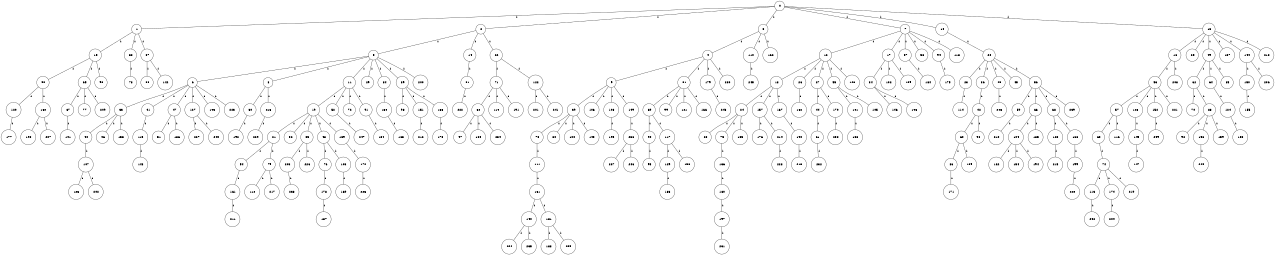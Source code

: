 graph G {
size="8.5,11;"
ratio = "expand;"
fixedsize="true;"
overlap="scale;"
node[shape=circle,width=.12,hight=.12,fontsize=12]
edge[fontsize=12]

0[label=" 0" color=black, pos="0.69928461,0.17024324!"];
1[label=" 1" color=black, pos="0.76771206,2.4882565!"];
2[label=" 2" color=black, pos="2.0873524,1.5433208!"];
3[label=" 3" color=black, pos="0.81956732,2.1156825!"];
4[label=" 4" color=black, pos="1.1803796,0.12326053!"];
5[label=" 5" color=black, pos="1.3473075,2.3804404!"];
6[label=" 6" color=black, pos="0.5356312,2.0639175!"];
7[label=" 7" color=black, pos="0.30121921,1.7942142!"];
8[label=" 8" color=black, pos="0.93136051,0.7509138!"];
9[label=" 9" color=black, pos="1.3868038,2.0938436!"];
10[label=" 10" color=black, pos="2.0261973,1.0468428!"];
11[label=" 11" color=black, pos="2.8824171,0.97765101!"];
12[label=" 12" color=black, pos="2.6950476,1.2818938!"];
13[label=" 13" color=black, pos="1.8189334,2.1738404!"];
14[label=" 14" color=black, pos="1.1351943,1.3401734!"];
15[label=" 15" color=black, pos="1.8051603,2.4369173!"];
16[label=" 16" color=black, pos="0.098845022,0.43559336!"];
17[label=" 17" color=black, pos="0.42700134,0.95980501!"];
18[label=" 18" color=black, pos="2.1666014,1.2989632!"];
19[label=" 19" color=black, pos="2.1691731,2.1118152!"];
20[label=" 20" color=black, pos="1.3775258,2.9065757!"];
21[label=" 21" color=black, pos="1.0560431,2.5510237!"];
22[label=" 22" color=black, pos="1.3181739,2.6276508!"];
23[label=" 23" color=black, pos="2.0255847,2.859855!"];
24[label=" 24" color=black, pos="0.25239918,0.61007857!"];
25[label=" 25" color=black, pos="0.82488531,1.1325991!"];
26[label=" 26" color=black, pos="2.5765314,0.040505174!"];
27[label=" 27" color=black, pos="1.7081766,0.60992508!"];
28[label=" 28" color=black, pos="1.5460293,0.28216147!"];
29[label=" 29" color=black, pos="1.5969168,2.7933098!"];
30[label=" 30" color=black, pos="1.7243824,0.038424926!"];
31[label=" 31" color=black, pos="0.48552869,2.8743969!"];
32[label=" 32" color=black, pos="2.1937283,0.41732838!"];
33[label=" 33" color=black, pos="0.054358993,2.0101003!"];
34[label=" 34" color=black, pos="2.9814898,1.3765948!"];
35[label=" 35" color=black, pos="1.2029258,2.7753687!"];
36[label=" 36" color=black, pos="1.5030206,1.3510275!"];
37[label=" 37" color=black, pos="1.8907154,0.015028191!"];
38[label=" 38" color=black, pos="0.5652978,1.3650649!"];
39[label=" 39" color=black, pos="1.951733,0.78875435!"];
40[label=" 40" color=black, pos="2.7239371,1.1640749!"];
41[label=" 41" color=black, pos="2.7560102,2.4091865!"];
42[label=" 42" color=black, pos="0.22478062,1.4271665!"];
43[label=" 43" color=black, pos="0.77230119,1.1766615!"];
44[label=" 44" color=black, pos="2.2600654,2.3752593!"];
45[label=" 45" color=black, pos="1.6720261,1.7658786!"];
46[label=" 46" color=black, pos="2.4437406,1.2881504!"];
47[label=" 47" color=black, pos="0.37040515,0.54093495!"];
48[label=" 48" color=black, pos="2.2829875,0.87263842!"];
49[label=" 49" color=black, pos="1.879185,1.7764978!"];
50[label=" 50" color=black, pos="2.0676062,2.531672!"];
51[label=" 51" color=black, pos="1.4061995,2.1152293!"];
52[label=" 52" color=black, pos="1.2360225,2.8170457!"];
53[label=" 53" color=black, pos="2.8807761,0.14537254!"];
54[label=" 54" color=black, pos="0.71386769,1.7199903!"];
55[label=" 55" color=black, pos="0.51042775,1.1786151!"];
56[label=" 56" color=black, pos="0.96593509,2.832413!"];
57[label=" 57" color=black, pos="2.3330785,1.9490857!"];
58[label=" 58" color=black, pos="0.81257506,0.24059212!"];
59[label=" 59" color=black, pos="0.18909128,2.8850394!"];
60[label=" 60" color=black, pos="1.8463099,2.3331623!"];
61[label=" 61" color=black, pos="1.2850094,1.0516027!"];
62[label=" 62" color=black, pos="1.9120578,0.083149917!"];
63[label=" 63" color=black, pos="1.0325182,2.2159008!"];
64[label=" 64" color=black, pos="2.3130186,0.8435734!"];
65[label=" 65" color=black, pos="0.65722458,1.0467818!"];
66[label=" 66" color=black, pos="1.2734169,2.6885742!"];
67[label=" 67" color=black, pos="1.6431953,1.8876219!"];
68[label=" 68" color=black, pos="1.2756988,0.21659119!"];
69[label=" 69" color=black, pos="2.6993191,2.5595852!"];
70[label=" 70" color=black, pos="2.0397868,1.0338625!"];
71[label=" 71" color=black, pos="0.9045002,2.0707583!"];
72[label=" 72" color=black, pos="1.2980772,0.86361585!"];
73[label=" 73" color=black, pos="0.70699085,2.4251014!"];
74[label=" 74" color=black, pos="2.1977715,1.4429159!"];
75[label=" 75" color=black, pos="1.6872892,2.3304719!"];
76[label=" 76" color=black, pos="1.551322,0.52369617!"];
77[label=" 77" color=black, pos="0.81525696,2.8620181!"];
78[label=" 78" color=black, pos="2.7260166,0.92734879!"];
79[label=" 79" color=black, pos="2.1456439,2.8480356!"];
80[label=" 80" color=black, pos="0.91243885,0.39902288!"];
81[label=" 81" color=black, pos="1.622049,1.5998374!"];
82[label=" 82" color=black, pos="0.93779988,2.6607872!"];
83[label=" 83" color=black, pos="0.37329112,0.58807713!"];
84[label=" 84" color=black, pos="0.53832225,1.1752542!"];
85[label=" 85" color=black, pos="1.1950547,2.208623!"];
86[label=" 86" color=black, pos="2.9331529,2.551588!"];
87[label=" 87" color=black, pos="1.1340789,0.52251796!"];
88[label=" 88" color=black, pos="0.11127499,1.6659474!"];
89[label=" 89" color=black, pos="1.7456651,0.55314446!"];
90[label=" 90" color=black, pos="1.3085382,2.3085541!"];
91[label=" 91" color=black, pos="0.2051908,1.6064425!"];
92[label=" 92" color=black, pos="2.0084045,2.0970923!"];
93[label=" 93" color=black, pos="1.818969,2.1245305!"];
94[label=" 94" color=black, pos="0.44168701,1.8309187!"];
95[label=" 95" color=black, pos="2.0757422,2.6222836!"];
96[label=" 96" color=black, pos="2.2749775,0.92034115!"];
97[label=" 97" color=black, pos="1.5540159,1.7041076!"];
98[label=" 98" color=black, pos="2.6874173,1.5443835!"];
99[label=" 99" color=black, pos="2.909293,2.6361211!"];
100[label=" 100" color=black, pos="1.9325227,0.12115675!"];
101[label=" 101" color=black, pos="2.0389286,1.5036136!"];
102[label=" 102" color=black, pos="0.92180585,2.0563815!"];
103[label=" 103" color=black, pos="1.6879691,2.1845652!"];
104[label=" 104" color=black, pos="0.96689623,1.9835893!"];
105[label=" 105" color=black, pos="1.5783919,1.3834663!"];
106[label=" 106" color=black, pos="1.7003586,1.1584173!"];
107[label=" 107" color=black, pos="1.0786758,1.5273491!"];
108[label=" 108" color=black, pos="1.5277518,0.76269013!"];
109[label=" 109" color=black, pos="0.89419313,1.0472961!"];
110[label=" 110" color=black, pos="0.60083609,1.813547!"];
111[label=" 111" color=black, pos="1.7823428,0.25175176!"];
112[label=" 112" color=black, pos="2.1030185,1.2701512!"];
113[label=" 113" color=black, pos="0.92303789,1.9472197!"];
114[label=" 114" color=black, pos="1.5814673,2.2330481!"];
115[label=" 115" color=black, pos="2.9001754,0.67134146!"];
116[label=" 116" color=black, pos="0.40890304,0.99460765!"];
117[label=" 117" color=black, pos="2.7003353,1.1190952!"];
118[label=" 118" color=black, pos="1.1455813,1.5899766!"];
119[label=" 119" color=black, pos="1.9307543,2.677163!"];
120[label=" 120" color=black, pos="0.077069336,2.7151833!"];
121[label=" 121" color=black, pos="1.6009316,2.6235037!"];
122[label=" 122" color=black, pos="1.76804,0.84254195!"];
123[label=" 123" color=black, pos="0.61694904,1.0961427!"];
124[label=" 124" color=black, pos="1.947915,1.3289483!"];
125[label=" 125" color=black, pos="1.132654,2.9494217!"];
126[label=" 126" color=black, pos="0.38068556,2.2061594!"];
127[label=" 127" color=black, pos="2.3811266,0.34521277!"];
128[label=" 128" color=black, pos="0.83063657,2.4583032!"];
129[label=" 129" color=black, pos="0.72279915,2.6139671!"];
130[label=" 130" color=black, pos="1.9383588,2.1590547!"];
131[label=" 131" color=black, pos="0.97039249,2.5811599!"];
132[label=" 132" color=black, pos="2.3459477,1.5665578!"];
133[label=" 133" color=black, pos="2.3581516,1.7568371!"];
134[label=" 134" color=black, pos="2.0553779,2.050277!"];
135[label=" 135" color=black, pos="0.84631883,0.8947005!"];
136[label=" 136" color=black, pos="2.4558859,0.1085236!"];
137[label=" 137" color=black, pos="0.43481066,2.6695243!"];
138[label=" 138" color=black, pos="0.17899982,2.9284773!"];
139[label=" 139" color=black, pos="0.083776293,2.0676998!"];
140[label=" 140" color=black, pos="1.4197454,1.9083257!"];
141[label=" 141" color=black, pos="2.1502372,1.5167341!"];
142[label=" 142" color=black, pos="2.6281592,0.64211957!"];
143[label=" 143" color=black, pos="0.96250091,1.1514334!"];
144[label=" 144" color=black, pos="2.8898238,2.5970719!"];
145[label=" 145" color=black, pos="2.9824478,0.69780388!"];
146[label=" 146" color=black, pos="1.0951751,2.3108399!"];
147[label=" 147" color=black, pos="1.1359184,2.6086754!"];
148[label=" 148" color=black, pos="0.01279731,1.3335607!"];
149[label=" 149" color=black, pos="2.1821639,2.3686495!"];
150[label=" 150" color=black, pos="0.41730586,0.28480114!"];
151[label=" 151" color=black, pos="2.5475892,0.79819359!"];
152[label=" 152" color=black, pos="1.6961916,2.7620474!"];
153[label=" 153" color=black, pos="0.66186164,1.840087!"];
154[label=" 154" color=black, pos="2.0861324,2.9359881!"];
155[label=" 155" color=black, pos="2.5294665,1.7777145!"];
156[label=" 156" color=black, pos="1.0616646,0.70529834!"];
157[label=" 157" color=black, pos="0.96156997,0.054151582!"];
158[label=" 158" color=black, pos="1.084717,1.7586826!"];
159[label=" 159" color=black, pos="1.7751873,0.069719124!"];
160[label=" 160" color=black, pos="2.9521417,1.1500183!"];
161[label=" 161" color=black, pos="2.2916178,0.37104005!"];
162[label=" 162" color=black, pos="1.1410321,2.599801!"];
163[label=" 163" color=black, pos="1.8516917,1.2127625!"];
164[label=" 164" color=black, pos="1.4887908,0.15718477!"];
165[label=" 165" color=black, pos="0.99200869,2.8292366!"];
166[label=" 166" color=black, pos="0.55028908,0.70903185!"];
167[label=" 167" color=black, pos="0.14479536,2.7968553!"];
168[label=" 168" color=black, pos="0.61051749,1.7109403!"];
169[label=" 169" color=black, pos="1.9369788,0.27988548!"];
170[label=" 170" color=black, pos="1.3890086,1.7485095!"];
171[label=" 171" color=black, pos="1.257202,0.15405653!"];
172[label=" 172" color=black, pos="2.8793328,2.1963536!"];
173[label=" 173" color=black, pos="0.52257766,0.94806715!"];
174[label=" 174" color=black, pos="0.61350931,2.3983431!"];
175[label=" 175" color=black, pos="2.43585,0.85524169!"];
176[label=" 176" color=black, pos="0.14207191,2.9485027!"];
177[label=" 177" color=black, pos="1.6481624,2.1570615!"];
178[label=" 178" color=black, pos="2.1080747,0.27787119!"];
179[label=" 179" color=black, pos="0.86684298,0.11126957!"];
180[label=" 180" color=black, pos="0.74316902,1.6175172!"];
181[label=" 181" color=black, pos="1.3332133,1.3386134!"];
182[label=" 182" color=black, pos="1.2226834,1.7050273!"];
183[label=" 183" color=black, pos="1.9321549,2.7049008!"];
184[label=" 184" color=black, pos="0.12645096,2.1532775!"];
185[label=" 185" color=black, pos="0.88179174,1.8117843!"];
186[label=" 186" color=black, pos="0.21591006,1.3551432!"];
187[label=" 187" color=black, pos="1.5215832,1.8289288!"];
188[label=" 188" color=black, pos="0.7740359,2.5304989!"];
189[label=" 189" color=black, pos="0.012030376,2.0539718!"];
190[label=" 190" color=black, pos="0.60606887,1.8932471!"];
191[label=" 191" color=black, pos="2.319268,2.6124506!"];
192[label=" 192" color=black, pos="1.2515514,2.2203323!"];
193[label=" 193" color=black, pos="2.0760671,1.1232096!"];
194[label=" 194" color=black, pos="0.12177211,2.3747302!"];
195[label=" 195" color=black, pos="1.9447656,0.90810758!"];
196[label=" 196" color=black, pos="1.650105,1.8260506!"];
197[label=" 197" color=black, pos="1.3077189,0.89684913!"];
198[label=" 198" color=black, pos="1.6390214,2.4520115!"];
199[label=" 199" color=black, pos="1.3882441,1.4040083!"];
200[label=" 200" color=black, pos="2.8301902,2.7731387!"];
201[label=" 201" color=black, pos="1.6564572,0.19823444!"];
202[label=" 202" color=black, pos="0.37470109,2.4215847!"];
203[label=" 203" color=black, pos="2.7766236,2.0382681!"];
204[label=" 204" color=black, pos="1.7682988,2.088864!"];
205[label=" 205" color=black, pos="2.7443411,1.9898054!"];
206[label=" 206" color=black, pos="2.7758094,1.341652!"];
207[label=" 207" color=black, pos="0.50627896,1.803849!"];
208[label=" 208" color=black, pos="1.370001,2.2427264!"];
209[label=" 209" color=black, pos="0.473336,0.80468756!"];
210[label=" 210" color=black, pos="1.0139255,0.16750373!"];
211[label=" 211" color=black, pos="2.5559645,2.2172777!"];
212[label=" 212" color=black, pos="2.0700906,1.4002809!"];
213[label=" 213" color=black, pos="1.2918549,1.1977943!"];
214[label=" 214" color=black, pos="1.8319032,2.2317177!"];
215[label=" 215" color=black, pos="0.28510661,0.67465127!"];
216[label=" 216" color=black, pos="2.6125544,2.6815658!"];
217[label=" 217" color=black, pos="0.35833848,1.9339275!"];
218[label=" 218" color=black, pos="2.7125256,0.16281304!"];
219[label=" 219" color=black, pos="0.30720309,2.5927534!"];
220[label=" 220" color=black, pos="1.6862325,1.1917254!"];
221[label=" 221" color=black, pos="2.3831206,2.0457517!"];
222[label=" 222" color=black, pos="0.92896595,1.553206!"];
223[label=" 223" color=black, pos="0.3130362,1.8691801!"];
224[label=" 224" color=black, pos="0.14523493,0.011481075!"];
225[label=" 225" color=black, pos="2.0369993,0.87583735!"];
226[label=" 226" color=black, pos="0.046839858,0.018014982!"];
227[label=" 227" color=black, pos="0.41874117,1.7313366!"];
228[label=" 228" color=black, pos="0.60380272,0.083061175!"];
229[label=" 229" color=black, pos="1.3125817,2.2019472!"];
230[label=" 230" color=black, pos="2.4062824,2.4556202!"];
231[label=" 231" color=black, pos="0.98301048,1.6449092!"];
232[label=" 232" color=black, pos="1.8755462,2.6318188!"];
233[label=" 233" color=black, pos="2.6017989,0.66207037!"];
234[label=" 234" color=black, pos="1.5463066,2.0026817!"];
235[label=" 235" color=black, pos="0.29085374,2.0700214!"];
236[label=" 236" color=black, pos="2.6570803,2.8815798!"];
237[label=" 237" color=black, pos="1.2818955,2.2112095!"];
238[label=" 238" color=black, pos="2.8386802,2.4074964!"];
239[label=" 239" color=black, pos="0.99162999,1.9499361!"];
240[label=" 240" color=black, pos="0.70879589,0.77972171!"];
241[label=" 241" color=black, pos="2.0894111,2.9592335!"];
242[label=" 242" color=black, pos="1.1218774,1.6007654!"];
243[label=" 243" color=black, pos="1.6959334,1.3073876!"];
244[label=" 244" color=black, pos="2.8238695,2.3226756!"];
245[label=" 245" color=black, pos="0.27249448,2.7939429!"];
246[label=" 246" color=black, pos="2.2007149,2.9328654!"];
247[label=" 247" color=black, pos="0.25384491,0.059521082!"];
248[label=" 248" color=black, pos="0.46455651,2.2732356!"];
249[label=" 249" color=black, pos="2.2810349,2.1896853!"];
0--1[label="1"]
0--2[label="1"]
0--3[label="1"]
0--7[label="1"]
0--10[label="1"]
0--13[label="1"]
1--15[label="1"]
1--38[label="1"]
1--87[label="1"]
2--5[label="1"]
2--14[label="1"]
2--22[label="1"]
3--4[label="1"]
3--110[label="1"]
3--162[label="1"]
4--9[label="1"]
4--31[label="1"]
4--179[label="1"]
4--230[label="1"]
5--6[label="1"]
5--8[label="1"]
5--11[label="1"]
5--29[label="1"]
5--84[label="1"]
5--89[label="1"]
5--200[label="1"]
6--33[label="1"]
6--41[label="1"]
6--47[label="1"]
6--127[label="1"]
6--193[label="1"]
6--223[label="1"]
7--12[label="1"]
7--17[label="1"]
7--37[label="1"]
7--58[label="1"]
7--94[label="1"]
7--118[label="1"]
8--30[label="1"]
8--216[label="1"]
9--39[label="1"]
9--106[label="1"]
9--108[label="1"]
9--149[label="1"]
10--20[label="1"]
11--19[label="1"]
11--52[label="1"]
11--72[label="1"]
11--91[label="1"]
12--18[label="1"]
12--26[label="1"]
12--27[label="1"]
12--55[label="1"]
12--126[label="1"]
13--16[label="1"]
13--25[label="1"]
13--49[label="1"]
13--137[label="1"]
13--144[label="1"]
13--218[label="1"]
14--81[label="1"]
15--50[label="1"]
15--65[label="1"]
15--93[label="1"]
16--53[label="1"]
16--208[label="1"]
17--34[label="1"]
17--102[label="1"]
17--109[label="1"]
18--24[label="1"]
18--157[label="1"]
18--167[label="1"]
19--21[label="1"]
19--32[label="1"]
19--35[label="1"]
19--48[label="1"]
19--139[label="1"]
20--23[label="1"]
20--36[label="1"]
20--43[label="1"]
20--45[label="1"]
20--56[label="1"]
21--54[label="1"]
21--79[label="1"]
22--71[label="1"]
22--122[label="1"]
23--114[label="1"]
24--28[label="1"]
24--75[label="1"]
24--135[label="1"]
26--182[label="1"]
27--44[label="1"]
27--170[label="1"]
30--192[label="1"]
31--69[label="1"]
31--99[label="1"]
31--121[label="1"]
31--166[label="1"]
33--40[label="1"]
33--46[label="1"]
33--153[label="1"]
34--146[label="1"]
34--196[label="1"]
35--203[label="1"]
35--226[label="1"]
36--42[label="1"]
37--184[label="1"]
38--78[label="1"]
39--73[label="1"]
39--80[label="1"]
39--100[label="1"]
39--143[label="1"]
40--107[label="1"]
41--115[label="1"]
42--60[label="1"]
42--96[label="1"]
43--248[label="1"]
44--61[label="1"]
47--51[label="1"]
47--186[label="1"]
48--76[label="1"]
48--103[label="1"]
49--62[label="1"]
49--64[label="1"]
49--85[label="1"]
50--120[label="1"]
50--160[label="1"]
52--247[label="1"]
53--57[label="1"]
53--128[label="1"]
53--152[label="1"]
53--221[label="1"]
54--161[label="1"]
55--101[label="1"]
55--105[label="1"]
56--59[label="1"]
56--66[label="1"]
56--68[label="1"]
56--239[label="1"]
57--63[label="1"]
57--116[label="1"]
59--210[label="1"]
60--86[label="1"]
60--189[label="1"]
61--232[label="1"]
62--70[label="1"]
62--83[label="1"]
63--74[label="1"]
64--124[label="1"]
65--67[label="1"]
65--77[label="1"]
65--209[label="1"]
66--104[label="1"]
66--185[label="1"]
67--141[label="1"]
68--123[label="1"]
68--168[label="1"]
69--90[label="1"]
69--117[label="1"]
71--82[label="1"]
71--119[label="1"]
71--191[label="1"]
73--111[label="1"]
74--113[label="1"]
74--174[label="1"]
74--219[label="1"]
75--136[label="1"]
76--178[label="1"]
79--112[label="1"]
79--217[label="1"]
81--222[label="1"]
82--97[label="1"]
82--164[label="1"]
82--234[label="1"]
83--92[label="1"]
83--156[label="1"]
83--159[label="1"]
84--130[label="1"]
86--171[label="1"]
87--88[label="1"]
87--142[label="1"]
89--98[label="1"]
89--151[label="1"]
89--165[label="1"]
90--95[label="1"]
91--134[label="1"]
94--175[label="1"]
101--138[label="1"]
103--169[label="1"]
104--132[label="1"]
104--154[label="1"]
104--194[label="1"]
107--125[label="1"]
107--202[label="1"]
108--195[label="1"]
110--245[label="1"]
111--131[label="1"]
113--242[label="1"]
115--148[label="1"]
117--129[label="1"]
117--158[label="1"]
120--177[label="1"]
122--201[label="1"]
122--241[label="1"]
123--215[label="1"]
124--133[label="1"]
127--227[label="1"]
127--240[label="1"]
128--145[label="1"]
129--183[label="1"]
130--163[label="1"]
131--140[label="1"]
131--181[label="1"]
136--180[label="1"]
139--172[label="1"]
140--224[label="1"]
140--235[label="1"]
144--150[label="1"]
144--206[label="1"]
145--147[label="1"]
149--236[label="1"]
150--155[label="1"]
151--212[label="1"]
152--249[label="1"]
156--244[label="1"]
157--176[label="1"]
157--214[label="1"]
160--198[label="1"]
160--207[label="1"]
161--211[label="1"]
165--173[label="1"]
167--190[label="1"]
168--199[label="1"]
170--238[label="1"]
172--225[label="1"]
174--204[label="1"]
178--187[label="1"]
179--243[label="1"]
180--197[label="1"]
181--188[label="1"]
181--205[label="1"]
190--213[label="1"]
197--231[label="1"]
199--220[label="1"]
203--233[label="1"]
214--228[label="1"]
216--229[label="1"]
236--237[label="1"]
236--246[label="1"]

}
